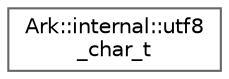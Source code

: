 digraph "Graphical Class Hierarchy"
{
 // INTERACTIVE_SVG=YES
 // LATEX_PDF_SIZE
  bgcolor="transparent";
  edge [fontname=Helvetica,fontsize=10,labelfontname=Helvetica,labelfontsize=10];
  node [fontname=Helvetica,fontsize=10,shape=box,height=0.2,width=0.4];
  rankdir="LR";
  Node0 [id="Node000000",label="Ark::internal::utf8\l_char_t",height=0.2,width=0.4,color="grey40", fillcolor="white", style="filled",URL="$df/d83/classArk_1_1internal_1_1utf8__char__t.html",tooltip=" "];
}
